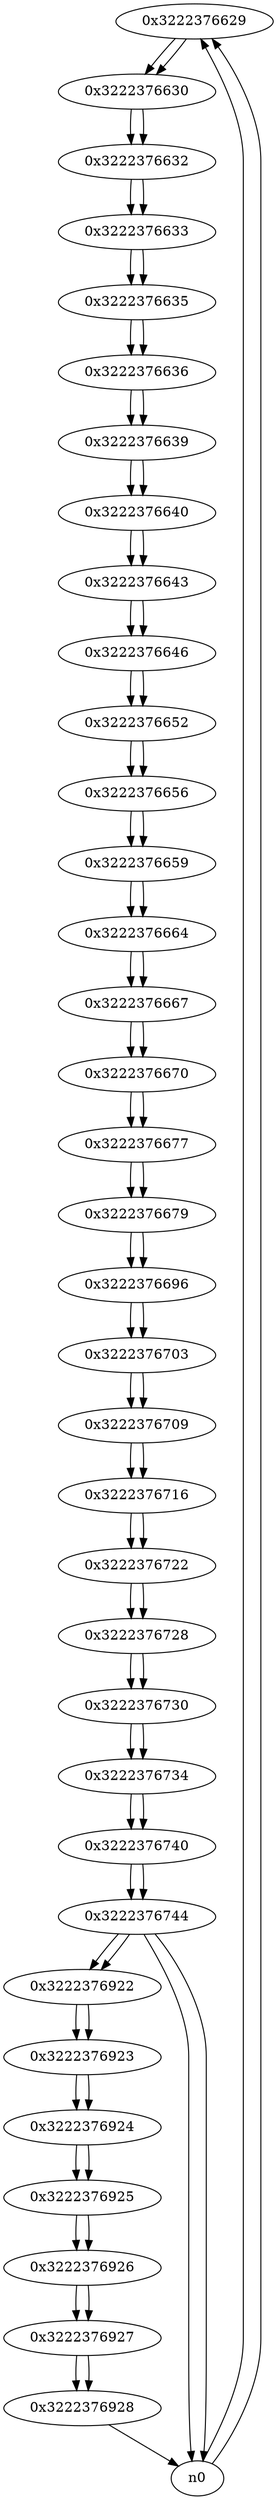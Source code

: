 digraph G{
/* nodes */
  n1 [label="0x3222376629"]
  n2 [label="0x3222376630"]
  n3 [label="0x3222376632"]
  n4 [label="0x3222376633"]
  n5 [label="0x3222376635"]
  n6 [label="0x3222376636"]
  n7 [label="0x3222376639"]
  n8 [label="0x3222376640"]
  n9 [label="0x3222376643"]
  n10 [label="0x3222376646"]
  n11 [label="0x3222376652"]
  n12 [label="0x3222376656"]
  n13 [label="0x3222376659"]
  n14 [label="0x3222376664"]
  n15 [label="0x3222376667"]
  n16 [label="0x3222376670"]
  n17 [label="0x3222376677"]
  n18 [label="0x3222376679"]
  n19 [label="0x3222376696"]
  n20 [label="0x3222376703"]
  n21 [label="0x3222376709"]
  n22 [label="0x3222376716"]
  n23 [label="0x3222376722"]
  n24 [label="0x3222376728"]
  n25 [label="0x3222376730"]
  n26 [label="0x3222376734"]
  n27 [label="0x3222376740"]
  n28 [label="0x3222376744"]
  n29 [label="0x3222376922"]
  n30 [label="0x3222376923"]
  n31 [label="0x3222376924"]
  n32 [label="0x3222376925"]
  n33 [label="0x3222376926"]
  n34 [label="0x3222376927"]
  n35 [label="0x3222376928"]
/* edges */
n1 -> n2;
n0 -> n1;
n0 -> n1;
n2 -> n3;
n1 -> n2;
n3 -> n4;
n2 -> n3;
n4 -> n5;
n3 -> n4;
n5 -> n6;
n4 -> n5;
n6 -> n7;
n5 -> n6;
n7 -> n8;
n6 -> n7;
n8 -> n9;
n7 -> n8;
n9 -> n10;
n8 -> n9;
n10 -> n11;
n9 -> n10;
n11 -> n12;
n10 -> n11;
n12 -> n13;
n11 -> n12;
n13 -> n14;
n12 -> n13;
n14 -> n15;
n13 -> n14;
n15 -> n16;
n14 -> n15;
n16 -> n17;
n15 -> n16;
n17 -> n18;
n16 -> n17;
n18 -> n19;
n17 -> n18;
n19 -> n20;
n18 -> n19;
n20 -> n21;
n19 -> n20;
n21 -> n22;
n20 -> n21;
n22 -> n23;
n21 -> n22;
n23 -> n24;
n22 -> n23;
n24 -> n25;
n23 -> n24;
n25 -> n26;
n24 -> n25;
n26 -> n27;
n25 -> n26;
n27 -> n28;
n26 -> n27;
n28 -> n29;
n28 -> n0;
n28 -> n0;
n27 -> n28;
n29 -> n30;
n28 -> n29;
n30 -> n31;
n29 -> n30;
n31 -> n32;
n30 -> n31;
n32 -> n33;
n31 -> n32;
n33 -> n34;
n32 -> n33;
n34 -> n35;
n33 -> n34;
n35 -> n0;
n34 -> n35;
}
